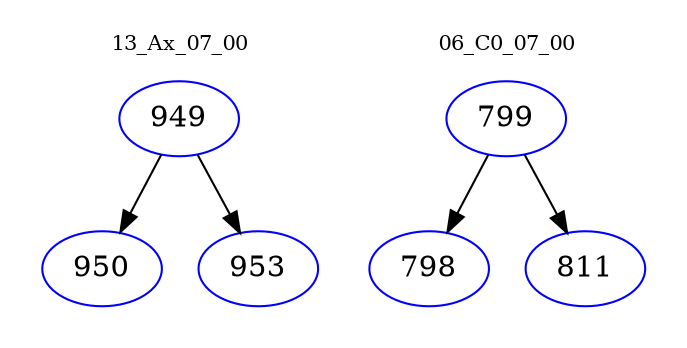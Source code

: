 digraph{
subgraph cluster_0 {
color = white
label = "13_Ax_07_00";
fontsize=10;
T0_949 [label="949", color="blue"]
T0_949 -> T0_950 [color="black"]
T0_950 [label="950", color="blue"]
T0_949 -> T0_953 [color="black"]
T0_953 [label="953", color="blue"]
}
subgraph cluster_1 {
color = white
label = "06_C0_07_00";
fontsize=10;
T1_799 [label="799", color="blue"]
T1_799 -> T1_798 [color="black"]
T1_798 [label="798", color="blue"]
T1_799 -> T1_811 [color="black"]
T1_811 [label="811", color="blue"]
}
}
